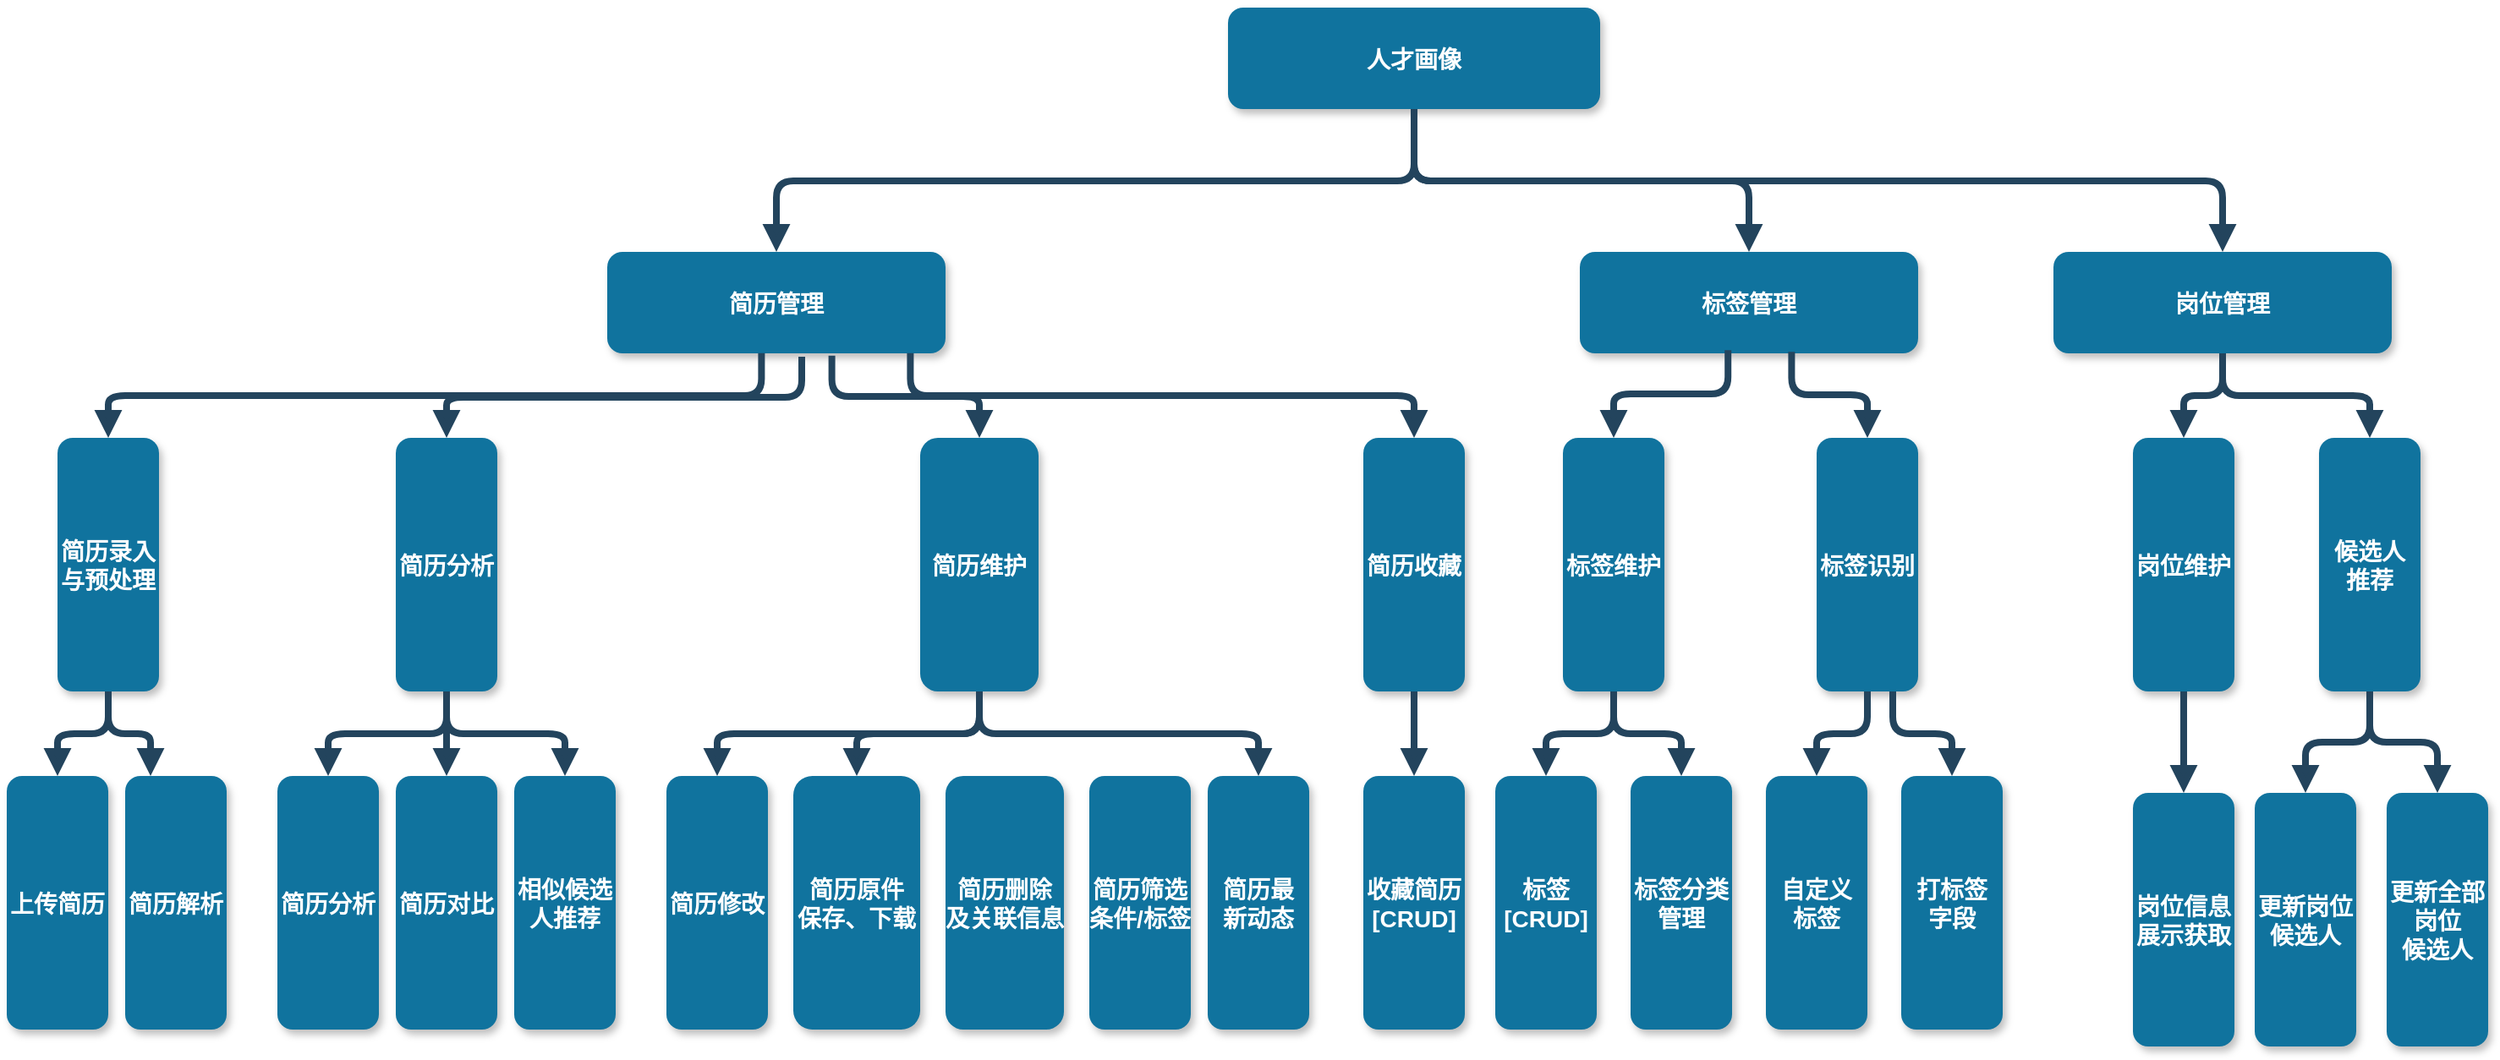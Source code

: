 <mxfile version="26.2.0">
  <diagram name="Page-1" id="97916047-d0de-89f5-080d-49f4d83e522f">
    <mxGraphModel dx="3036.5" dy="546" grid="1" gridSize="10" guides="1" tooltips="1" connect="1" arrows="1" fold="1" page="1" pageScale="1.5" pageWidth="1169" pageHeight="827" background="none" math="0" shadow="0">
      <root>
        <mxCell id="0" />
        <mxCell id="1" parent="0" />
        <mxCell id="3" value="人才画像" style="rounded=1;fillColor=#10739E;strokeColor=none;shadow=1;gradientColor=none;fontStyle=1;fontColor=#FFFFFF;fontSize=14;" parent="1" vertex="1">
          <mxGeometry x="662" y="345.5" width="220" height="60" as="geometry" />
        </mxCell>
        <mxCell id="4" value="简历管理" style="rounded=1;fillColor=#10739E;strokeColor=none;shadow=1;gradientColor=none;fontStyle=1;fontColor=#FFFFFF;fontSize=14;" parent="1" vertex="1">
          <mxGeometry x="295" y="490" width="200" height="60" as="geometry" />
        </mxCell>
        <mxCell id="5" value="标签管理" style="rounded=1;fillColor=#10739E;strokeColor=none;shadow=1;gradientColor=none;fontStyle=1;fontColor=#FFFFFF;fontSize=14;" parent="1" vertex="1">
          <mxGeometry x="870" y="490" width="200" height="60" as="geometry" />
        </mxCell>
        <mxCell id="6" value="岗位管理" style="rounded=1;fillColor=#10739E;strokeColor=none;shadow=1;gradientColor=none;fontStyle=1;fontColor=#FFFFFF;fontSize=14;" parent="1" vertex="1">
          <mxGeometry x="1150" y="490" width="200" height="60" as="geometry" />
        </mxCell>
        <mxCell id="30" value="" style="edgeStyle=elbowEdgeStyle;elbow=vertical;strokeWidth=4;endArrow=block;endFill=1;fontStyle=1;strokeColor=#23445D;" parent="1" source="3" target="5" edge="1">
          <mxGeometry x="22" y="165.5" width="100" height="100" as="geometry">
            <mxPoint x="22" y="265.5" as="sourcePoint" />
            <mxPoint x="122" y="165.5" as="targetPoint" />
          </mxGeometry>
        </mxCell>
        <mxCell id="31" value="" style="edgeStyle=elbowEdgeStyle;elbow=vertical;strokeWidth=4;endArrow=block;endFill=1;fontStyle=1;strokeColor=#23445D;" parent="1" source="3" target="4" edge="1">
          <mxGeometry x="22" y="165.5" width="100" height="100" as="geometry">
            <mxPoint x="22" y="265.5" as="sourcePoint" />
            <mxPoint x="122" y="165.5" as="targetPoint" />
          </mxGeometry>
        </mxCell>
        <mxCell id="32" value="" style="edgeStyle=elbowEdgeStyle;elbow=vertical;strokeWidth=4;endArrow=block;endFill=1;fontStyle=1;strokeColor=#23445D;" parent="1" source="3" target="6" edge="1">
          <mxGeometry x="22" y="165.5" width="100" height="100" as="geometry">
            <mxPoint x="22" y="265.5" as="sourcePoint" />
            <mxPoint x="122" y="165.5" as="targetPoint" />
          </mxGeometry>
        </mxCell>
        <mxCell id="2qudW0k3BddcM0rPsx_g-57" value="简历录入&#xa;与预处理" style="rounded=1;fillColor=#10739E;strokeColor=none;shadow=1;gradientColor=none;fontStyle=1;fontColor=#FFFFFF;fontSize=14;" parent="1" vertex="1">
          <mxGeometry x="-30" y="600" width="60" height="150" as="geometry" />
        </mxCell>
        <mxCell id="2qudW0k3BddcM0rPsx_g-58" value="简历维护" style="rounded=1;fillColor=#10739E;strokeColor=none;shadow=1;gradientColor=none;fontStyle=1;fontColor=#FFFFFF;fontSize=14;" parent="1" vertex="1">
          <mxGeometry x="480" y="600" width="70" height="150" as="geometry" />
        </mxCell>
        <mxCell id="2qudW0k3BddcM0rPsx_g-59" value="简历分析" style="rounded=1;fillColor=#10739E;strokeColor=none;shadow=1;gradientColor=none;fontStyle=1;fontColor=#FFFFFF;fontSize=14;" parent="1" vertex="1">
          <mxGeometry x="170" y="600" width="60" height="150" as="geometry" />
        </mxCell>
        <mxCell id="2qudW0k3BddcM0rPsx_g-62" value="" style="edgeStyle=elbowEdgeStyle;elbow=vertical;strokeWidth=4;endArrow=block;endFill=1;fontStyle=1;strokeColor=#23445D;entryX=0.5;entryY=0;entryDx=0;entryDy=0;exitX=0.456;exitY=0.998;exitDx=0;exitDy=0;exitPerimeter=0;" parent="1" source="4" target="2qudW0k3BddcM0rPsx_g-57" edge="1">
          <mxGeometry x="62" y="195.5" width="100" height="100" as="geometry">
            <mxPoint x="190" y="440" as="sourcePoint" />
            <mxPoint x="230" y="610" as="targetPoint" />
          </mxGeometry>
        </mxCell>
        <mxCell id="2qudW0k3BddcM0rPsx_g-63" value="" style="edgeStyle=elbowEdgeStyle;elbow=vertical;strokeWidth=4;endArrow=block;endFill=1;fontStyle=1;strokeColor=#23445D;entryX=0.5;entryY=0;entryDx=0;entryDy=0;exitX=0.664;exitY=1.023;exitDx=0;exitDy=0;exitPerimeter=0;" parent="1" source="4" target="2qudW0k3BddcM0rPsx_g-58" edge="1">
          <mxGeometry x="62" y="195.5" width="100" height="100" as="geometry">
            <mxPoint x="403" y="525" as="sourcePoint" />
            <mxPoint x="240" y="630" as="targetPoint" />
          </mxGeometry>
        </mxCell>
        <mxCell id="2qudW0k3BddcM0rPsx_g-64" value="" style="edgeStyle=elbowEdgeStyle;elbow=vertical;strokeWidth=4;endArrow=block;endFill=1;fontStyle=1;strokeColor=#23445D;" parent="1" target="2qudW0k3BddcM0rPsx_g-59" edge="1">
          <mxGeometry x="62" y="195.5" width="100" height="100" as="geometry">
            <mxPoint x="410" y="552" as="sourcePoint" />
            <mxPoint x="250" y="640" as="targetPoint" />
          </mxGeometry>
        </mxCell>
        <mxCell id="2qudW0k3BddcM0rPsx_g-66" value="上传简历" style="rounded=1;fillColor=#10739E;strokeColor=none;shadow=1;gradientColor=none;fontStyle=1;fontColor=#FFFFFF;fontSize=14;" parent="1" vertex="1">
          <mxGeometry x="-60" y="800" width="60" height="150" as="geometry" />
        </mxCell>
        <mxCell id="2qudW0k3BddcM0rPsx_g-71" value="简历解析" style="rounded=1;fillColor=#10739E;strokeColor=none;shadow=1;gradientColor=none;fontStyle=1;fontColor=#FFFFFF;fontSize=14;" parent="1" vertex="1">
          <mxGeometry x="10" y="800" width="60" height="150" as="geometry" />
        </mxCell>
        <mxCell id="2qudW0k3BddcM0rPsx_g-74" value="简历修改" style="rounded=1;fillColor=#10739E;strokeColor=none;shadow=1;gradientColor=none;fontStyle=1;fontColor=#FFFFFF;fontSize=14;" parent="1" vertex="1">
          <mxGeometry x="330" y="800" width="60" height="150" as="geometry" />
        </mxCell>
        <mxCell id="2qudW0k3BddcM0rPsx_g-75" value="简历原件&#xa;保存、下载" style="rounded=1;fillColor=#10739E;strokeColor=none;shadow=1;gradientColor=none;fontStyle=1;fontColor=#FFFFFF;fontSize=14;" parent="1" vertex="1">
          <mxGeometry x="405" y="800" width="75" height="150" as="geometry" />
        </mxCell>
        <mxCell id="2qudW0k3BddcM0rPsx_g-76" value="简历分析" style="rounded=1;fillColor=#10739E;strokeColor=none;shadow=1;gradientColor=none;fontStyle=1;fontColor=#FFFFFF;fontSize=14;" parent="1" vertex="1">
          <mxGeometry x="100" y="800" width="60" height="150" as="geometry" />
        </mxCell>
        <mxCell id="2qudW0k3BddcM0rPsx_g-77" value="简历对比" style="rounded=1;fillColor=#10739E;strokeColor=none;shadow=1;gradientColor=none;fontStyle=1;fontColor=#FFFFFF;fontSize=14;" parent="1" vertex="1">
          <mxGeometry x="170" y="800" width="60" height="150" as="geometry" />
        </mxCell>
        <mxCell id="2qudW0k3BddcM0rPsx_g-78" value="相似候选&#xa;人推荐" style="rounded=1;fillColor=#10739E;strokeColor=none;shadow=1;gradientColor=none;fontStyle=1;fontColor=#FFFFFF;fontSize=14;" parent="1" vertex="1">
          <mxGeometry x="240" y="800" width="60" height="150" as="geometry" />
        </mxCell>
        <mxCell id="2qudW0k3BddcM0rPsx_g-79" value="简历最&#xa;新动态" style="rounded=1;fillColor=#10739E;strokeColor=none;shadow=1;gradientColor=none;fontStyle=1;fontColor=#FFFFFF;fontSize=14;" parent="1" vertex="1">
          <mxGeometry x="650" y="800" width="60" height="150" as="geometry" />
        </mxCell>
        <mxCell id="2qudW0k3BddcM0rPsx_g-80" value="标签维护" style="rounded=1;fillColor=#10739E;strokeColor=none;shadow=1;gradientColor=none;fontStyle=1;fontColor=#FFFFFF;fontSize=14;" parent="1" vertex="1">
          <mxGeometry x="860" y="600" width="60" height="150" as="geometry" />
        </mxCell>
        <mxCell id="2qudW0k3BddcM0rPsx_g-81" value="标签识别" style="rounded=1;fillColor=#10739E;strokeColor=none;shadow=1;gradientColor=none;fontStyle=1;fontColor=#FFFFFF;fontSize=14;" parent="1" vertex="1">
          <mxGeometry x="1010" y="600" width="60" height="150" as="geometry" />
        </mxCell>
        <mxCell id="rfwXSd8R2K4kUe_TDnKy-32" value="标签&#xa;[CRUD]" style="rounded=1;fillColor=#10739E;strokeColor=none;shadow=1;gradientColor=none;fontStyle=1;fontColor=#FFFFFF;fontSize=14;" parent="1" vertex="1">
          <mxGeometry x="820" y="800" width="60" height="150" as="geometry" />
        </mxCell>
        <mxCell id="rfwXSd8R2K4kUe_TDnKy-33" value="标签分类&#xa;管理" style="rounded=1;fillColor=#10739E;strokeColor=none;shadow=1;gradientColor=none;fontStyle=1;fontColor=#FFFFFF;fontSize=14;" parent="1" vertex="1">
          <mxGeometry x="900" y="800" width="60" height="150" as="geometry" />
        </mxCell>
        <mxCell id="rfwXSd8R2K4kUe_TDnKy-34" value="自定义&#xa;标签" style="rounded=1;fillColor=#10739E;strokeColor=none;shadow=1;gradientColor=none;fontStyle=1;fontColor=#FFFFFF;fontSize=14;" parent="1" vertex="1">
          <mxGeometry x="980" y="800" width="60" height="150" as="geometry" />
        </mxCell>
        <mxCell id="rfwXSd8R2K4kUe_TDnKy-35" value="打标签&#xa;字段" style="rounded=1;fillColor=#10739E;strokeColor=none;shadow=1;gradientColor=none;fontStyle=1;fontColor=#FFFFFF;fontSize=14;" parent="1" vertex="1">
          <mxGeometry x="1060" y="800" width="60" height="150" as="geometry" />
        </mxCell>
        <mxCell id="rfwXSd8R2K4kUe_TDnKy-36" value="岗位维护" style="rounded=1;fillColor=#10739E;strokeColor=none;shadow=1;gradientColor=none;fontStyle=1;fontColor=#FFFFFF;fontSize=14;" parent="1" vertex="1">
          <mxGeometry x="1197" y="600" width="60" height="150" as="geometry" />
        </mxCell>
        <mxCell id="rfwXSd8R2K4kUe_TDnKy-37" value="候选人&#xa;推荐" style="rounded=1;fillColor=#10739E;strokeColor=none;shadow=1;gradientColor=none;fontStyle=1;fontColor=#FFFFFF;fontSize=14;" parent="1" vertex="1">
          <mxGeometry x="1307" y="600" width="60" height="150" as="geometry" />
        </mxCell>
        <mxCell id="rfwXSd8R2K4kUe_TDnKy-38" value="岗位信息&#xa;展示获取" style="rounded=1;fillColor=#10739E;strokeColor=none;shadow=1;gradientColor=none;fontStyle=1;fontColor=#FFFFFF;fontSize=14;" parent="1" vertex="1">
          <mxGeometry x="1197" y="810" width="60" height="150" as="geometry" />
        </mxCell>
        <mxCell id="rfwXSd8R2K4kUe_TDnKy-39" value="更新岗位&#xa;候选人" style="rounded=1;fillColor=#10739E;strokeColor=none;shadow=1;gradientColor=none;fontStyle=1;fontColor=#FFFFFF;fontSize=14;" parent="1" vertex="1">
          <mxGeometry x="1269" y="810" width="60" height="150" as="geometry" />
        </mxCell>
        <mxCell id="rfwXSd8R2K4kUe_TDnKy-40" value="简历收藏" style="rounded=1;fillColor=#10739E;strokeColor=none;shadow=1;gradientColor=none;fontStyle=1;fontColor=#FFFFFF;fontSize=14;" parent="1" vertex="1">
          <mxGeometry x="742" y="600" width="60" height="150" as="geometry" />
        </mxCell>
        <mxCell id="rfwXSd8R2K4kUe_TDnKy-41" value="收藏简历&#xa;[CRUD]" style="rounded=1;fillColor=#10739E;strokeColor=none;shadow=1;gradientColor=none;fontStyle=1;fontColor=#FFFFFF;fontSize=14;" parent="1" vertex="1">
          <mxGeometry x="742" y="800" width="60" height="150" as="geometry" />
        </mxCell>
        <mxCell id="rfwXSd8R2K4kUe_TDnKy-42" value="更新全部&#xa;岗位&#xa;候选人" style="rounded=1;fillColor=#10739E;strokeColor=none;shadow=1;gradientColor=none;fontStyle=1;fontColor=#FFFFFF;fontSize=14;" parent="1" vertex="1">
          <mxGeometry x="1347" y="810" width="60" height="150" as="geometry" />
        </mxCell>
        <mxCell id="rfwXSd8R2K4kUe_TDnKy-45" value="" style="edgeStyle=elbowEdgeStyle;elbow=vertical;strokeWidth=4;endArrow=block;endFill=1;fontStyle=1;strokeColor=#23445D;entryX=0.5;entryY=0;entryDx=0;entryDy=0;exitX=0.5;exitY=1;exitDx=0;exitDy=0;" parent="1" source="2qudW0k3BddcM0rPsx_g-57" target="2qudW0k3BddcM0rPsx_g-66" edge="1">
          <mxGeometry x="62" y="195.5" width="100" height="100" as="geometry">
            <mxPoint x="-90" y="540" as="sourcePoint" />
            <mxPoint x="-93" y="605" as="targetPoint" />
          </mxGeometry>
        </mxCell>
        <mxCell id="rfwXSd8R2K4kUe_TDnKy-46" value="" style="edgeStyle=elbowEdgeStyle;elbow=vertical;strokeWidth=4;endArrow=block;endFill=1;fontStyle=1;strokeColor=#23445D;entryX=0.25;entryY=0;entryDx=0;entryDy=0;exitX=0.5;exitY=1;exitDx=0;exitDy=0;" parent="1" source="2qudW0k3BddcM0rPsx_g-57" target="2qudW0k3BddcM0rPsx_g-71" edge="1">
          <mxGeometry x="62" y="195.5" width="100" height="100" as="geometry">
            <mxPoint x="90" y="780" as="sourcePoint" />
            <mxPoint x="-83" y="615" as="targetPoint" />
          </mxGeometry>
        </mxCell>
        <mxCell id="rfwXSd8R2K4kUe_TDnKy-47" value="" style="edgeStyle=elbowEdgeStyle;elbow=vertical;strokeWidth=4;endArrow=block;endFill=1;fontStyle=1;strokeColor=#23445D;entryX=0.5;entryY=0;entryDx=0;entryDy=0;exitX=0.5;exitY=1;exitDx=0;exitDy=0;" parent="1" source="2qudW0k3BddcM0rPsx_g-58" target="2qudW0k3BddcM0rPsx_g-74" edge="1">
          <mxGeometry x="62" y="195.5" width="100" height="100" as="geometry">
            <mxPoint x="95" y="740" as="sourcePoint" />
            <mxPoint x="-68" y="615" as="targetPoint" />
          </mxGeometry>
        </mxCell>
        <mxCell id="rfwXSd8R2K4kUe_TDnKy-48" value="" style="edgeStyle=elbowEdgeStyle;elbow=vertical;strokeWidth=4;endArrow=block;endFill=1;fontStyle=1;strokeColor=#23445D;entryX=0.5;entryY=0;entryDx=0;entryDy=0;exitX=0.5;exitY=1;exitDx=0;exitDy=0;" parent="1" source="2qudW0k3BddcM0rPsx_g-58" target="2qudW0k3BddcM0rPsx_g-75" edge="1">
          <mxGeometry x="62" y="195.5" width="100" height="100" as="geometry">
            <mxPoint x="-55" y="560" as="sourcePoint" />
            <mxPoint x="-58" y="625" as="targetPoint" />
          </mxGeometry>
        </mxCell>
        <mxCell id="rfwXSd8R2K4kUe_TDnKy-49" value="" style="edgeStyle=elbowEdgeStyle;elbow=vertical;strokeWidth=4;endArrow=block;endFill=1;fontStyle=1;strokeColor=#23445D;exitX=0.5;exitY=1;exitDx=0;exitDy=0;" parent="1" source="2qudW0k3BddcM0rPsx_g-59" target="2qudW0k3BddcM0rPsx_g-76" edge="1">
          <mxGeometry x="62" y="195.5" width="100" height="100" as="geometry">
            <mxPoint x="-50" y="580" as="sourcePoint" />
            <mxPoint x="-53" y="645" as="targetPoint" />
          </mxGeometry>
        </mxCell>
        <mxCell id="rfwXSd8R2K4kUe_TDnKy-50" value="" style="edgeStyle=elbowEdgeStyle;elbow=vertical;strokeWidth=4;endArrow=block;endFill=1;fontStyle=1;strokeColor=#23445D;exitX=0.5;exitY=1;exitDx=0;exitDy=0;" parent="1" target="2qudW0k3BddcM0rPsx_g-77" edge="1" source="2qudW0k3BddcM0rPsx_g-59">
          <mxGeometry x="62" y="195.5" width="100" height="100" as="geometry">
            <mxPoint x="310" y="750" as="sourcePoint" />
            <mxPoint x="-43" y="655" as="targetPoint" />
          </mxGeometry>
        </mxCell>
        <mxCell id="rfwXSd8R2K4kUe_TDnKy-51" value="" style="edgeStyle=elbowEdgeStyle;elbow=vertical;strokeWidth=4;endArrow=block;endFill=1;fontStyle=1;strokeColor=#23445D;exitX=0.5;exitY=1;exitDx=0;exitDy=0;entryX=0.5;entryY=0;entryDx=0;entryDy=0;" parent="1" target="2qudW0k3BddcM0rPsx_g-78" edge="1" source="2qudW0k3BddcM0rPsx_g-59">
          <mxGeometry x="62" y="195.5" width="100" height="100" as="geometry">
            <mxPoint x="332" y="751" as="sourcePoint" />
            <mxPoint x="-33" y="665" as="targetPoint" />
            <Array as="points" />
          </mxGeometry>
        </mxCell>
        <mxCell id="rfwXSd8R2K4kUe_TDnKy-52" value="" style="edgeStyle=elbowEdgeStyle;elbow=vertical;strokeWidth=4;endArrow=block;endFill=1;fontStyle=1;strokeColor=#23445D;exitX=0.5;exitY=1;exitDx=0;exitDy=0;" parent="1" source="2qudW0k3BddcM0rPsx_g-58" target="2qudW0k3BddcM0rPsx_g-79" edge="1">
          <mxGeometry x="62" y="195.5" width="100" height="100" as="geometry">
            <mxPoint x="520" y="760" as="sourcePoint" />
            <mxPoint x="-18" y="665" as="targetPoint" />
          </mxGeometry>
        </mxCell>
        <mxCell id="rfwXSd8R2K4kUe_TDnKy-53" value="" style="edgeStyle=elbowEdgeStyle;elbow=vertical;strokeWidth=4;endArrow=block;endFill=1;fontStyle=1;strokeColor=#23445D;entryX=0.5;entryY=0;entryDx=0;entryDy=0;exitX=0.438;exitY=0.969;exitDx=0;exitDy=0;exitPerimeter=0;" parent="1" source="5" target="2qudW0k3BddcM0rPsx_g-80" edge="1">
          <mxGeometry x="62" y="195.5" width="100" height="100" as="geometry">
            <mxPoint x="240" y="620" as="sourcePoint" />
            <mxPoint x="237" y="685" as="targetPoint" />
          </mxGeometry>
        </mxCell>
        <mxCell id="rfwXSd8R2K4kUe_TDnKy-54" value="" style="edgeStyle=elbowEdgeStyle;elbow=vertical;strokeWidth=4;endArrow=block;endFill=1;fontStyle=1;strokeColor=#23445D;entryX=0.5;entryY=0;entryDx=0;entryDy=0;exitX=0.626;exitY=0.985;exitDx=0;exitDy=0;exitPerimeter=0;" parent="1" source="5" target="2qudW0k3BddcM0rPsx_g-81" edge="1">
          <mxGeometry x="62" y="195.5" width="100" height="100" as="geometry">
            <mxPoint x="250" y="630" as="sourcePoint" />
            <mxPoint x="247" y="695" as="targetPoint" />
          </mxGeometry>
        </mxCell>
        <mxCell id="rfwXSd8R2K4kUe_TDnKy-55" value="" style="edgeStyle=elbowEdgeStyle;elbow=vertical;strokeWidth=4;endArrow=block;endFill=1;fontStyle=1;strokeColor=#23445D;entryX=0.5;entryY=0;entryDx=0;entryDy=0;exitX=0.5;exitY=1;exitDx=0;exitDy=0;" parent="1" source="2qudW0k3BddcM0rPsx_g-80" target="rfwXSd8R2K4kUe_TDnKy-32" edge="1">
          <mxGeometry x="62" y="195.5" width="100" height="100" as="geometry">
            <mxPoint x="260" y="640" as="sourcePoint" />
            <mxPoint x="257" y="705" as="targetPoint" />
          </mxGeometry>
        </mxCell>
        <mxCell id="rfwXSd8R2K4kUe_TDnKy-56" value="" style="edgeStyle=elbowEdgeStyle;elbow=vertical;strokeWidth=4;endArrow=block;endFill=1;fontStyle=1;strokeColor=#23445D;entryX=0.5;entryY=0;entryDx=0;entryDy=0;exitX=0.5;exitY=1;exitDx=0;exitDy=0;" parent="1" source="2qudW0k3BddcM0rPsx_g-80" target="rfwXSd8R2K4kUe_TDnKy-33" edge="1">
          <mxGeometry x="62" y="195.5" width="100" height="100" as="geometry">
            <mxPoint x="270" y="650" as="sourcePoint" />
            <mxPoint x="267" y="715" as="targetPoint" />
          </mxGeometry>
        </mxCell>
        <mxCell id="rfwXSd8R2K4kUe_TDnKy-57" value="" style="edgeStyle=elbowEdgeStyle;elbow=vertical;strokeWidth=4;endArrow=block;endFill=1;fontStyle=1;strokeColor=#23445D;entryX=0.5;entryY=0;entryDx=0;entryDy=0;exitX=0.5;exitY=1;exitDx=0;exitDy=0;" parent="1" source="2qudW0k3BddcM0rPsx_g-81" target="rfwXSd8R2K4kUe_TDnKy-34" edge="1">
          <mxGeometry x="62" y="195.5" width="100" height="100" as="geometry">
            <mxPoint x="280" y="660" as="sourcePoint" />
            <mxPoint x="277" y="725" as="targetPoint" />
          </mxGeometry>
        </mxCell>
        <mxCell id="rfwXSd8R2K4kUe_TDnKy-58" value="" style="edgeStyle=elbowEdgeStyle;elbow=vertical;strokeWidth=4;endArrow=block;endFill=1;fontStyle=1;strokeColor=#23445D;exitX=0.75;exitY=1;exitDx=0;exitDy=0;" parent="1" source="2qudW0k3BddcM0rPsx_g-81" target="rfwXSd8R2K4kUe_TDnKy-35" edge="1">
          <mxGeometry x="62" y="195.5" width="100" height="100" as="geometry">
            <mxPoint x="290" y="670" as="sourcePoint" />
            <mxPoint x="287" y="735" as="targetPoint" />
          </mxGeometry>
        </mxCell>
        <mxCell id="rfwXSd8R2K4kUe_TDnKy-59" value="" style="edgeStyle=elbowEdgeStyle;elbow=vertical;strokeWidth=4;endArrow=block;endFill=1;fontStyle=1;strokeColor=#23445D;entryX=0.5;entryY=0;entryDx=0;entryDy=0;exitX=0.5;exitY=1;exitDx=0;exitDy=0;" parent="1" source="rfwXSd8R2K4kUe_TDnKy-36" target="rfwXSd8R2K4kUe_TDnKy-38" edge="1">
          <mxGeometry x="62" y="195.5" width="100" height="100" as="geometry">
            <mxPoint x="327" y="680" as="sourcePoint" />
            <mxPoint x="324" y="745" as="targetPoint" />
          </mxGeometry>
        </mxCell>
        <mxCell id="rfwXSd8R2K4kUe_TDnKy-60" value="" style="edgeStyle=elbowEdgeStyle;elbow=vertical;strokeWidth=4;endArrow=block;endFill=1;fontStyle=1;strokeColor=#23445D;entryX=0.5;entryY=0;entryDx=0;entryDy=0;exitX=0.5;exitY=1;exitDx=0;exitDy=0;" parent="1" source="rfwXSd8R2K4kUe_TDnKy-37" target="rfwXSd8R2K4kUe_TDnKy-39" edge="1">
          <mxGeometry x="62" y="195.5" width="100" height="100" as="geometry">
            <mxPoint x="1227" y="750" as="sourcePoint" />
            <mxPoint x="334" y="755" as="targetPoint" />
          </mxGeometry>
        </mxCell>
        <mxCell id="rfwXSd8R2K4kUe_TDnKy-61" value="" style="edgeStyle=elbowEdgeStyle;elbow=vertical;strokeWidth=4;endArrow=block;endFill=1;fontStyle=1;strokeColor=#23445D;entryX=0.5;entryY=0;entryDx=0;entryDy=0;exitX=0.5;exitY=1;exitDx=0;exitDy=0;" parent="1" source="rfwXSd8R2K4kUe_TDnKy-37" target="rfwXSd8R2K4kUe_TDnKy-42" edge="1">
          <mxGeometry x="62" y="195.5" width="100" height="100" as="geometry">
            <mxPoint x="347" y="700" as="sourcePoint" />
            <mxPoint x="344" y="765" as="targetPoint" />
          </mxGeometry>
        </mxCell>
        <mxCell id="rfwXSd8R2K4kUe_TDnKy-62" value="" style="edgeStyle=elbowEdgeStyle;elbow=vertical;strokeWidth=4;endArrow=block;endFill=1;fontStyle=1;strokeColor=#23445D;entryX=0.5;entryY=0;entryDx=0;entryDy=0;" parent="1" source="6" target="rfwXSd8R2K4kUe_TDnKy-36" edge="1">
          <mxGeometry x="62" y="195.5" width="100" height="100" as="geometry">
            <mxPoint x="357" y="710" as="sourcePoint" />
            <mxPoint x="354" y="775" as="targetPoint" />
          </mxGeometry>
        </mxCell>
        <mxCell id="rfwXSd8R2K4kUe_TDnKy-63" value="" style="edgeStyle=elbowEdgeStyle;elbow=vertical;strokeWidth=4;endArrow=block;endFill=1;fontStyle=1;strokeColor=#23445D;entryX=0.5;entryY=0;entryDx=0;entryDy=0;exitX=0.5;exitY=1;exitDx=0;exitDy=0;" parent="1" source="6" target="rfwXSd8R2K4kUe_TDnKy-37" edge="1">
          <mxGeometry x="62" y="195.5" width="100" height="100" as="geometry">
            <mxPoint x="367" y="720" as="sourcePoint" />
            <mxPoint x="364" y="785" as="targetPoint" />
          </mxGeometry>
        </mxCell>
        <mxCell id="rfwXSd8R2K4kUe_TDnKy-64" value="" style="edgeStyle=elbowEdgeStyle;elbow=vertical;strokeWidth=4;endArrow=block;endFill=1;fontStyle=1;strokeColor=#23445D;entryX=0.5;entryY=0;entryDx=0;entryDy=0;exitX=0.896;exitY=0.997;exitDx=0;exitDy=0;exitPerimeter=0;" parent="1" source="4" target="rfwXSd8R2K4kUe_TDnKy-40" edge="1">
          <mxGeometry x="62" y="195.5" width="100" height="100" as="geometry">
            <mxPoint x="1353" y="550" as="sourcePoint" />
            <mxPoint x="237" y="795" as="targetPoint" />
          </mxGeometry>
        </mxCell>
        <mxCell id="rfwXSd8R2K4kUe_TDnKy-65" value="" style="edgeStyle=elbowEdgeStyle;elbow=vertical;strokeWidth=4;endArrow=block;endFill=1;fontStyle=1;strokeColor=#23445D;entryX=0.5;entryY=0;entryDx=0;entryDy=0;exitX=0.5;exitY=1;exitDx=0;exitDy=0;" parent="1" source="rfwXSd8R2K4kUe_TDnKy-40" target="rfwXSd8R2K4kUe_TDnKy-41" edge="1">
          <mxGeometry x="62" y="195.5" width="100" height="100" as="geometry">
            <mxPoint x="250" y="740" as="sourcePoint" />
            <mxPoint x="247" y="805" as="targetPoint" />
          </mxGeometry>
        </mxCell>
        <mxCell id="14uKI-w8L33Bqb326WSC-32" value="简历筛选&#xa;条件/标签" style="rounded=1;fillColor=#10739E;strokeColor=none;shadow=1;gradientColor=none;fontStyle=1;fontColor=#FFFFFF;fontSize=14;" vertex="1" parent="1">
          <mxGeometry x="580" y="800" width="60" height="150" as="geometry" />
        </mxCell>
        <mxCell id="14uKI-w8L33Bqb326WSC-33" value="简历删除&#xa;及关联信息" style="rounded=1;fillColor=#10739E;strokeColor=none;shadow=1;gradientColor=none;fontStyle=1;fontColor=#FFFFFF;fontSize=14;" vertex="1" parent="1">
          <mxGeometry x="495" y="800" width="70" height="150" as="geometry" />
        </mxCell>
      </root>
    </mxGraphModel>
  </diagram>
</mxfile>
